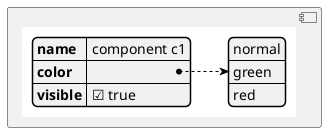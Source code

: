 @startuml queue-heap
component aa [
{{json
{
"name": "component c1",
"color": ["normal", "green", "red"],
"visible": true
}
}}
]

@enduml